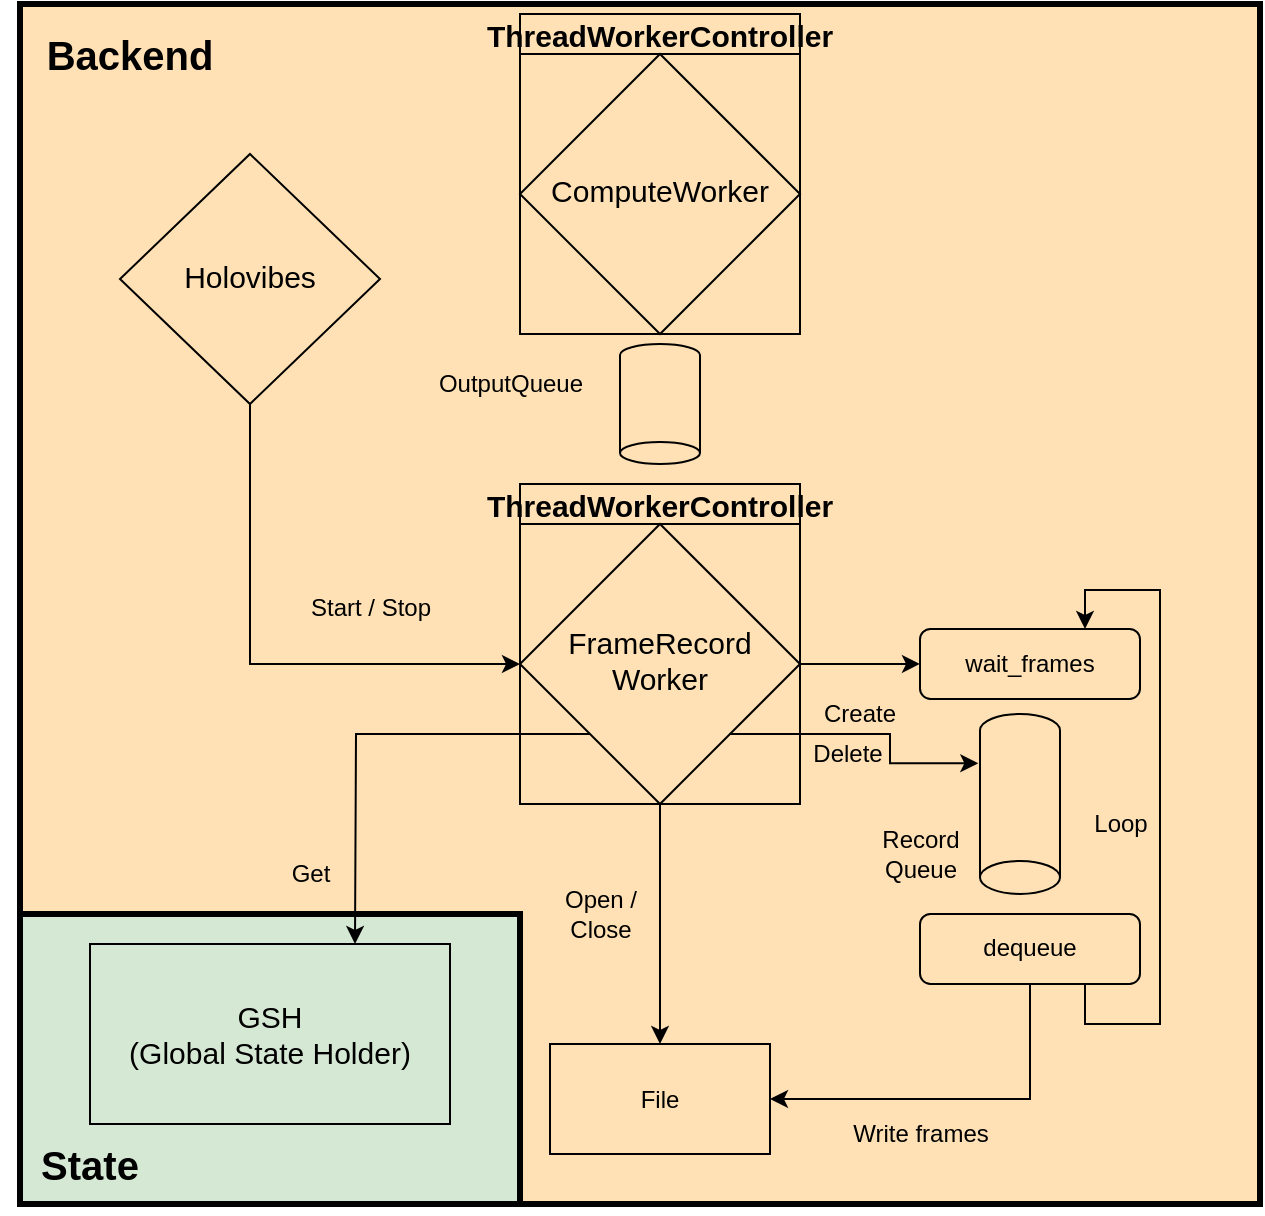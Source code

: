 <mxfile version="16.2.4" type="device"><diagram id="C5RBs43oDa-KdzZeNtuy" name="Page-1"><mxGraphModel dx="1278" dy="689" grid="1" gridSize="10" guides="1" tooltips="1" connect="1" arrows="1" fold="1" page="1" pageScale="1" pageWidth="827" pageHeight="1169" math="0" shadow="0"><root><mxCell id="WIyWlLk6GJQsqaUBKTNV-0"/><mxCell id="WIyWlLk6GJQsqaUBKTNV-1" parent="WIyWlLk6GJQsqaUBKTNV-0"/><mxCell id="rreLluVZzKKJRqWr5zo1-43" value="" style="rounded=0;whiteSpace=wrap;html=1;strokeWidth=3;fillColor=#FFE1B5;" parent="WIyWlLk6GJQsqaUBKTNV-1" vertex="1"><mxGeometry x="30" y="130" width="620" height="600" as="geometry"/></mxCell><mxCell id="rreLluVZzKKJRqWr5zo1-41" value="" style="rounded=0;whiteSpace=wrap;html=1;fillColor=#D5E8D4;strokeWidth=3;" parent="WIyWlLk6GJQsqaUBKTNV-1" vertex="1"><mxGeometry x="30" y="585" width="250" height="145" as="geometry"/></mxCell><mxCell id="rreLluVZzKKJRqWr5zo1-45" style="edgeStyle=orthogonalEdgeStyle;rounded=0;orthogonalLoop=1;jettySize=auto;html=1;exitX=0.5;exitY=1;exitDx=0;exitDy=0;entryX=1;entryY=0.5;entryDx=0;entryDy=0;" parent="WIyWlLk6GJQsqaUBKTNV-1" source="rreLluVZzKKJRqWr5zo1-3" target="rreLluVZzKKJRqWr5zo1-5" edge="1"><mxGeometry relative="1" as="geometry"/></mxCell><mxCell id="rreLluVZzKKJRqWr5zo1-3" value="Holovibes" style="rhombus;whiteSpace=wrap;html=1;shadow=0;fontFamily=Helvetica;fontSize=15;align=center;strokeWidth=1;spacing=6;spacingTop=-4;fillColor=none;" parent="WIyWlLk6GJQsqaUBKTNV-1" vertex="1"><mxGeometry x="80" y="205" width="130" height="125" as="geometry"/></mxCell><mxCell id="rreLluVZzKKJRqWr5zo1-4" value="ThreadWorkerController" style="swimlane;labelBackgroundColor=none;fontSize=15;fontColor=none;startSize=20;fillColor=none;" parent="WIyWlLk6GJQsqaUBKTNV-1" vertex="1"><mxGeometry x="280" y="370" width="140" height="160" as="geometry"><mxRectangle x="740" y="510" width="190" height="23" as="alternateBounds"/></mxGeometry></mxCell><mxCell id="rreLluVZzKKJRqWr5zo1-5" value="&lt;div style=&quot;font-size: 15px&quot;&gt;FrameRecord&lt;br&gt;Worker&lt;/div&gt;" style="rhombus;whiteSpace=wrap;html=1;shadow=0;fontFamily=Helvetica;fontSize=15;align=center;strokeWidth=1;spacing=6;spacingTop=-4;direction=west;fillColor=none;" parent="rreLluVZzKKJRqWr5zo1-4" vertex="1"><mxGeometry y="20" width="140" height="140" as="geometry"/></mxCell><mxCell id="rreLluVZzKKJRqWr5zo1-7" value="Get" style="text;html=1;align=center;verticalAlign=middle;resizable=0;points=[];autosize=1;strokeColor=none;fillColor=none;" parent="WIyWlLk6GJQsqaUBKTNV-1" vertex="1"><mxGeometry x="160" y="554.97" width="30" height="20" as="geometry"/></mxCell><mxCell id="rreLluVZzKKJRqWr5zo1-9" value="&lt;div style=&quot;font-size: 15px;&quot;&gt;GSH&lt;/div&gt;(Global State Holder)" style="whiteSpace=wrap;html=1;fontSize=15;fillColor=none;" parent="WIyWlLk6GJQsqaUBKTNV-1" vertex="1"><mxGeometry x="65" y="600" width="180" height="90" as="geometry"/></mxCell><mxCell id="rreLluVZzKKJRqWr5zo1-11" value="" style="strokeWidth=1;html=1;shape=mxgraph.flowchart.direct_data;whiteSpace=wrap;fontSize=11;direction=south;strokeColor=#000000;fillColor=none;" parent="WIyWlLk6GJQsqaUBKTNV-1" vertex="1"><mxGeometry x="330" y="300" width="40" height="60" as="geometry"/></mxCell><mxCell id="rreLluVZzKKJRqWr5zo1-12" value="ThreadWorkerController" style="swimlane;labelBackgroundColor=none;fontSize=15;fontColor=none;startSize=20;fillColor=none;" parent="WIyWlLk6GJQsqaUBKTNV-1" vertex="1"><mxGeometry x="280" y="135" width="140" height="160" as="geometry"><mxRectangle x="230" y="520" width="190" height="23" as="alternateBounds"/></mxGeometry></mxCell><mxCell id="rreLluVZzKKJRqWr5zo1-13" value="ComputeWorker" style="rhombus;whiteSpace=wrap;html=1;shadow=0;fontFamily=Helvetica;fontSize=15;align=center;strokeWidth=1;spacing=6;spacingTop=-4;direction=west;fillColor=none;" parent="rreLluVZzKKJRqWr5zo1-12" vertex="1"><mxGeometry y="20" width="140" height="140" as="geometry"/></mxCell><mxCell id="rreLluVZzKKJRqWr5zo1-14" value="Start / Stop" style="text;html=1;align=center;verticalAlign=middle;resizable=0;points=[];autosize=1;strokeColor=none;fillColor=none;" parent="WIyWlLk6GJQsqaUBKTNV-1" vertex="1"><mxGeometry x="170" y="422.47" width="70" height="20" as="geometry"/></mxCell><mxCell id="rreLluVZzKKJRqWr5zo1-18" value="File" style="rounded=0;whiteSpace=wrap;html=1;fillColor=none;" parent="WIyWlLk6GJQsqaUBKTNV-1" vertex="1"><mxGeometry x="295" y="650" width="110" height="55" as="geometry"/></mxCell><mxCell id="rreLluVZzKKJRqWr5zo1-36" style="edgeStyle=orthogonalEdgeStyle;rounded=0;orthogonalLoop=1;jettySize=auto;html=1;exitX=0.5;exitY=1;exitDx=0;exitDy=0;entryX=1;entryY=0.5;entryDx=0;entryDy=0;" parent="WIyWlLk6GJQsqaUBKTNV-1" source="rreLluVZzKKJRqWr5zo1-21" target="rreLluVZzKKJRqWr5zo1-18" edge="1"><mxGeometry relative="1" as="geometry"/></mxCell><mxCell id="rreLluVZzKKJRqWr5zo1-39" style="edgeStyle=orthogonalEdgeStyle;rounded=0;orthogonalLoop=1;jettySize=auto;html=1;exitX=0.75;exitY=1;exitDx=0;exitDy=0;entryX=0.75;entryY=0;entryDx=0;entryDy=0;" parent="WIyWlLk6GJQsqaUBKTNV-1" source="rreLluVZzKKJRqWr5zo1-21" target="rreLluVZzKKJRqWr5zo1-34" edge="1"><mxGeometry relative="1" as="geometry"><Array as="points"><mxPoint x="563" y="640"/><mxPoint x="600" y="640"/><mxPoint x="600" y="423"/><mxPoint x="563" y="423"/></Array></mxGeometry></mxCell><mxCell id="rreLluVZzKKJRqWr5zo1-21" value="dequeue" style="rounded=1;whiteSpace=wrap;html=1;fillColor=none;" parent="WIyWlLk6GJQsqaUBKTNV-1" vertex="1"><mxGeometry x="480" y="584.97" width="110" height="35" as="geometry"/></mxCell><mxCell id="rreLluVZzKKJRqWr5zo1-23" value="Write frames" style="text;html=1;align=center;verticalAlign=middle;resizable=0;points=[];autosize=1;strokeColor=none;fillColor=none;" parent="WIyWlLk6GJQsqaUBKTNV-1" vertex="1"><mxGeometry x="435" y="685" width="90" height="20" as="geometry"/></mxCell><mxCell id="rreLluVZzKKJRqWr5zo1-25" style="edgeStyle=orthogonalEdgeStyle;rounded=0;orthogonalLoop=1;jettySize=auto;html=1;exitX=1;exitY=0;exitDx=0;exitDy=0;entryX=0.75;entryY=0;entryDx=0;entryDy=0;" parent="WIyWlLk6GJQsqaUBKTNV-1" source="rreLluVZzKKJRqWr5zo1-5" edge="1"><mxGeometry relative="1" as="geometry"><mxPoint x="197.5" y="600" as="targetPoint"/></mxGeometry></mxCell><mxCell id="rreLluVZzKKJRqWr5zo1-26" value="&lt;font style=&quot;font-size: 20px&quot;&gt;&lt;b&gt;State&lt;/b&gt;&lt;/font&gt;" style="text;html=1;strokeColor=none;fillColor=none;align=center;verticalAlign=middle;whiteSpace=wrap;rounded=0;labelBackgroundColor=none;fontSize=14;fontColor=default;" parent="WIyWlLk6GJQsqaUBKTNV-1" vertex="1"><mxGeometry x="20" y="685" width="90" height="50" as="geometry"/></mxCell><mxCell id="rreLluVZzKKJRqWr5zo1-27" value="&lt;font style=&quot;font-size: 20px&quot;&gt;&lt;b&gt;&lt;font style=&quot;font-size: 20px&quot;&gt;Backend&lt;/font&gt;&lt;/b&gt;&lt;/font&gt;" style="text;html=1;strokeColor=none;fillColor=none;align=center;verticalAlign=middle;whiteSpace=wrap;rounded=0;labelBackgroundColor=none;fontSize=14;fontColor=default;" parent="WIyWlLk6GJQsqaUBKTNV-1" vertex="1"><mxGeometry x="40" y="130" width="90" height="50" as="geometry"/></mxCell><mxCell id="rreLluVZzKKJRqWr5zo1-28" value="OutputQueue" style="text;html=1;align=center;verticalAlign=middle;resizable=0;points=[];autosize=1;strokeColor=none;fillColor=none;" parent="WIyWlLk6GJQsqaUBKTNV-1" vertex="1"><mxGeometry x="230" y="310" width="90" height="20" as="geometry"/></mxCell><mxCell id="rreLluVZzKKJRqWr5zo1-29" value="" style="strokeWidth=1;html=1;shape=mxgraph.flowchart.direct_data;whiteSpace=wrap;fontSize=11;direction=south;strokeColor=#000000;fillColor=none;" parent="WIyWlLk6GJQsqaUBKTNV-1" vertex="1"><mxGeometry x="510" y="484.97" width="40" height="90" as="geometry"/></mxCell><mxCell id="rreLluVZzKKJRqWr5zo1-31" value="Open / &lt;br&gt;Close" style="text;html=1;align=center;verticalAlign=middle;resizable=0;points=[];autosize=1;strokeColor=none;fillColor=none;" parent="WIyWlLk6GJQsqaUBKTNV-1" vertex="1"><mxGeometry x="295" y="570" width="50" height="30" as="geometry"/></mxCell><mxCell id="rreLluVZzKKJRqWr5zo1-32" value="Record&lt;br&gt;Queue" style="text;html=1;align=center;verticalAlign=middle;resizable=0;points=[];autosize=1;strokeColor=none;fillColor=none;" parent="WIyWlLk6GJQsqaUBKTNV-1" vertex="1"><mxGeometry x="450" y="540" width="60" height="30" as="geometry"/></mxCell><mxCell id="rreLluVZzKKJRqWr5zo1-34" value="wait_frames" style="rounded=1;whiteSpace=wrap;html=1;fillColor=none;" parent="WIyWlLk6GJQsqaUBKTNV-1" vertex="1"><mxGeometry x="480" y="442.47" width="110" height="35" as="geometry"/></mxCell><mxCell id="rreLluVZzKKJRqWr5zo1-35" style="edgeStyle=orthogonalEdgeStyle;rounded=0;orthogonalLoop=1;jettySize=auto;html=1;entryX=0;entryY=0.5;entryDx=0;entryDy=0;" parent="WIyWlLk6GJQsqaUBKTNV-1" source="rreLluVZzKKJRqWr5zo1-5" target="rreLluVZzKKJRqWr5zo1-34" edge="1"><mxGeometry relative="1" as="geometry"/></mxCell><mxCell id="rreLluVZzKKJRqWr5zo1-37" style="edgeStyle=orthogonalEdgeStyle;rounded=0;orthogonalLoop=1;jettySize=auto;html=1;exitX=0.5;exitY=0;exitDx=0;exitDy=0;" parent="WIyWlLk6GJQsqaUBKTNV-1" source="rreLluVZzKKJRqWr5zo1-5" target="rreLluVZzKKJRqWr5zo1-18" edge="1"><mxGeometry relative="1" as="geometry"/></mxCell><mxCell id="rreLluVZzKKJRqWr5zo1-40" value="Loop" style="text;html=1;align=center;verticalAlign=middle;resizable=0;points=[];autosize=1;strokeColor=none;fillColor=none;" parent="WIyWlLk6GJQsqaUBKTNV-1" vertex="1"><mxGeometry x="560" y="530" width="40" height="20" as="geometry"/></mxCell><mxCell id="rreLluVZzKKJRqWr5zo1-47" style="edgeStyle=orthogonalEdgeStyle;rounded=0;orthogonalLoop=1;jettySize=auto;html=1;exitX=0;exitY=0;exitDx=0;exitDy=0;entryX=0.274;entryY=1.021;entryDx=0;entryDy=0;entryPerimeter=0;" parent="WIyWlLk6GJQsqaUBKTNV-1" source="rreLluVZzKKJRqWr5zo1-5" target="rreLluVZzKKJRqWr5zo1-29" edge="1"><mxGeometry relative="1" as="geometry"/></mxCell><mxCell id="rreLluVZzKKJRqWr5zo1-48" value="Create" style="text;html=1;strokeColor=none;fillColor=none;align=center;verticalAlign=middle;whiteSpace=wrap;rounded=0;" parent="WIyWlLk6GJQsqaUBKTNV-1" vertex="1"><mxGeometry x="420" y="470" width="60" height="30" as="geometry"/></mxCell><mxCell id="rreLluVZzKKJRqWr5zo1-51" value="Delete" style="text;html=1;strokeColor=none;fillColor=none;align=center;verticalAlign=middle;whiteSpace=wrap;rounded=0;" parent="WIyWlLk6GJQsqaUBKTNV-1" vertex="1"><mxGeometry x="414" y="490" width="60" height="30" as="geometry"/></mxCell></root></mxGraphModel></diagram></mxfile>